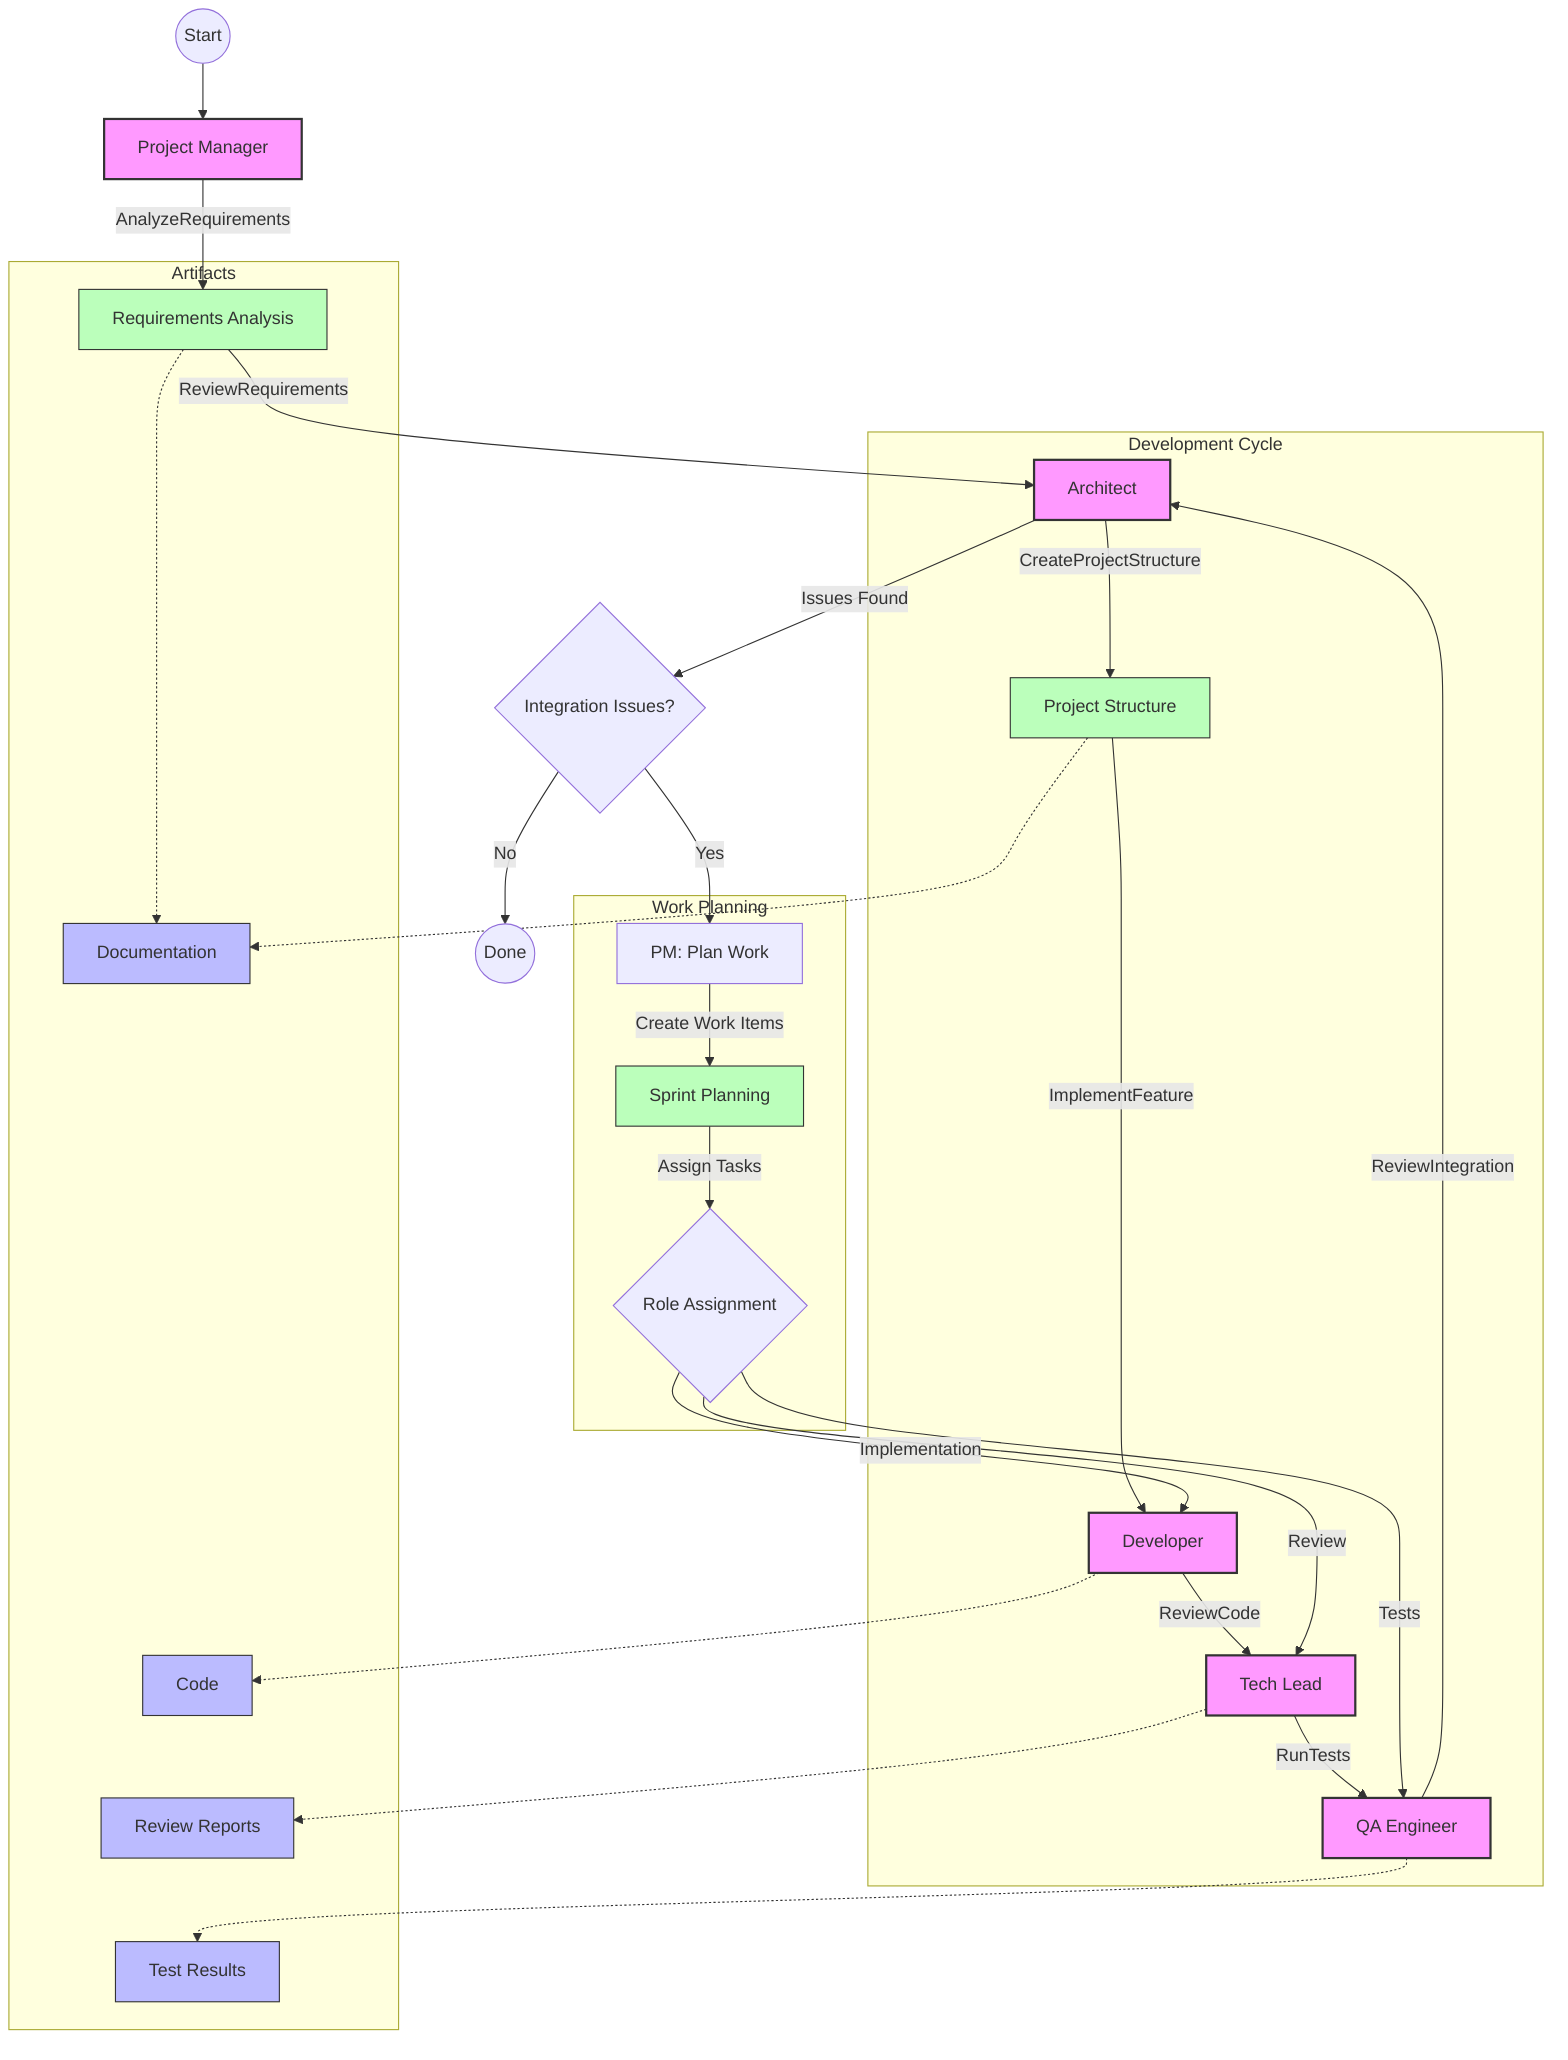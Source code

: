 graph TD
    %% Roles and Actions
    PM[Project Manager]
    ARCH[Architect]
    TL[Tech Lead]
    DEV[Developer]
    QA[QA Engineer]

    %% Initial Flow
    START((Start)) --> PM
    PM -->|AnalyzeRequirements| REQS[Requirements Analysis]
    REQS -->|ReviewRequirements| ARCH
    ARCH -->|CreateProjectStructure| STRUCT[Project Structure]

    %% Development Flow
    subgraph Development Cycle
        STRUCT -->|ImplementFeature| DEV
        DEV -->|ReviewCode| TL
        TL -->|RunTests| QA
        QA -->|ReviewIntegration| ARCH
    end

    %% Integration Issues Flow
    ARCH -->|Issues Found| ISSUES{Integration Issues?}
    ISSUES -->|Yes| PM_PLAN[PM: Plan Work]
    ISSUES -->|No| DONE((Done))

    %% Work Planning Flow
    subgraph Work Planning
        PM_PLAN -->|Create Work Items| SPRINT[Sprint Planning]
        SPRINT -->|Assign Tasks| ROLES{Role Assignment}
        ROLES -->|Tests| QA
        ROLES -->|Implementation| DEV
        ROLES -->|Review| TL
    end

    %% Artifacts
    subgraph Artifacts
        REQS -.-> DOCS[Documentation]
        STRUCT -.-> DOCS
        DEV -.-> CODE[Code]
        TL -.-> REVIEW[Review Reports]
        QA -.-> TESTS[Test Results]
    end

    %% Styling
    classDef role fill:#f9f,stroke:#333,stroke-width:2px;
    classDef artifact fill:#bbf,stroke:#333,stroke-width:1px;
    classDef process fill:#bfb,stroke:#333,stroke-width:1px;
    class PM,ARCH,TL,DEV,QA role;
    class DOCS,CODE,REVIEW,TESTS artifact;
    class REQS,STRUCT,SPRINT process;